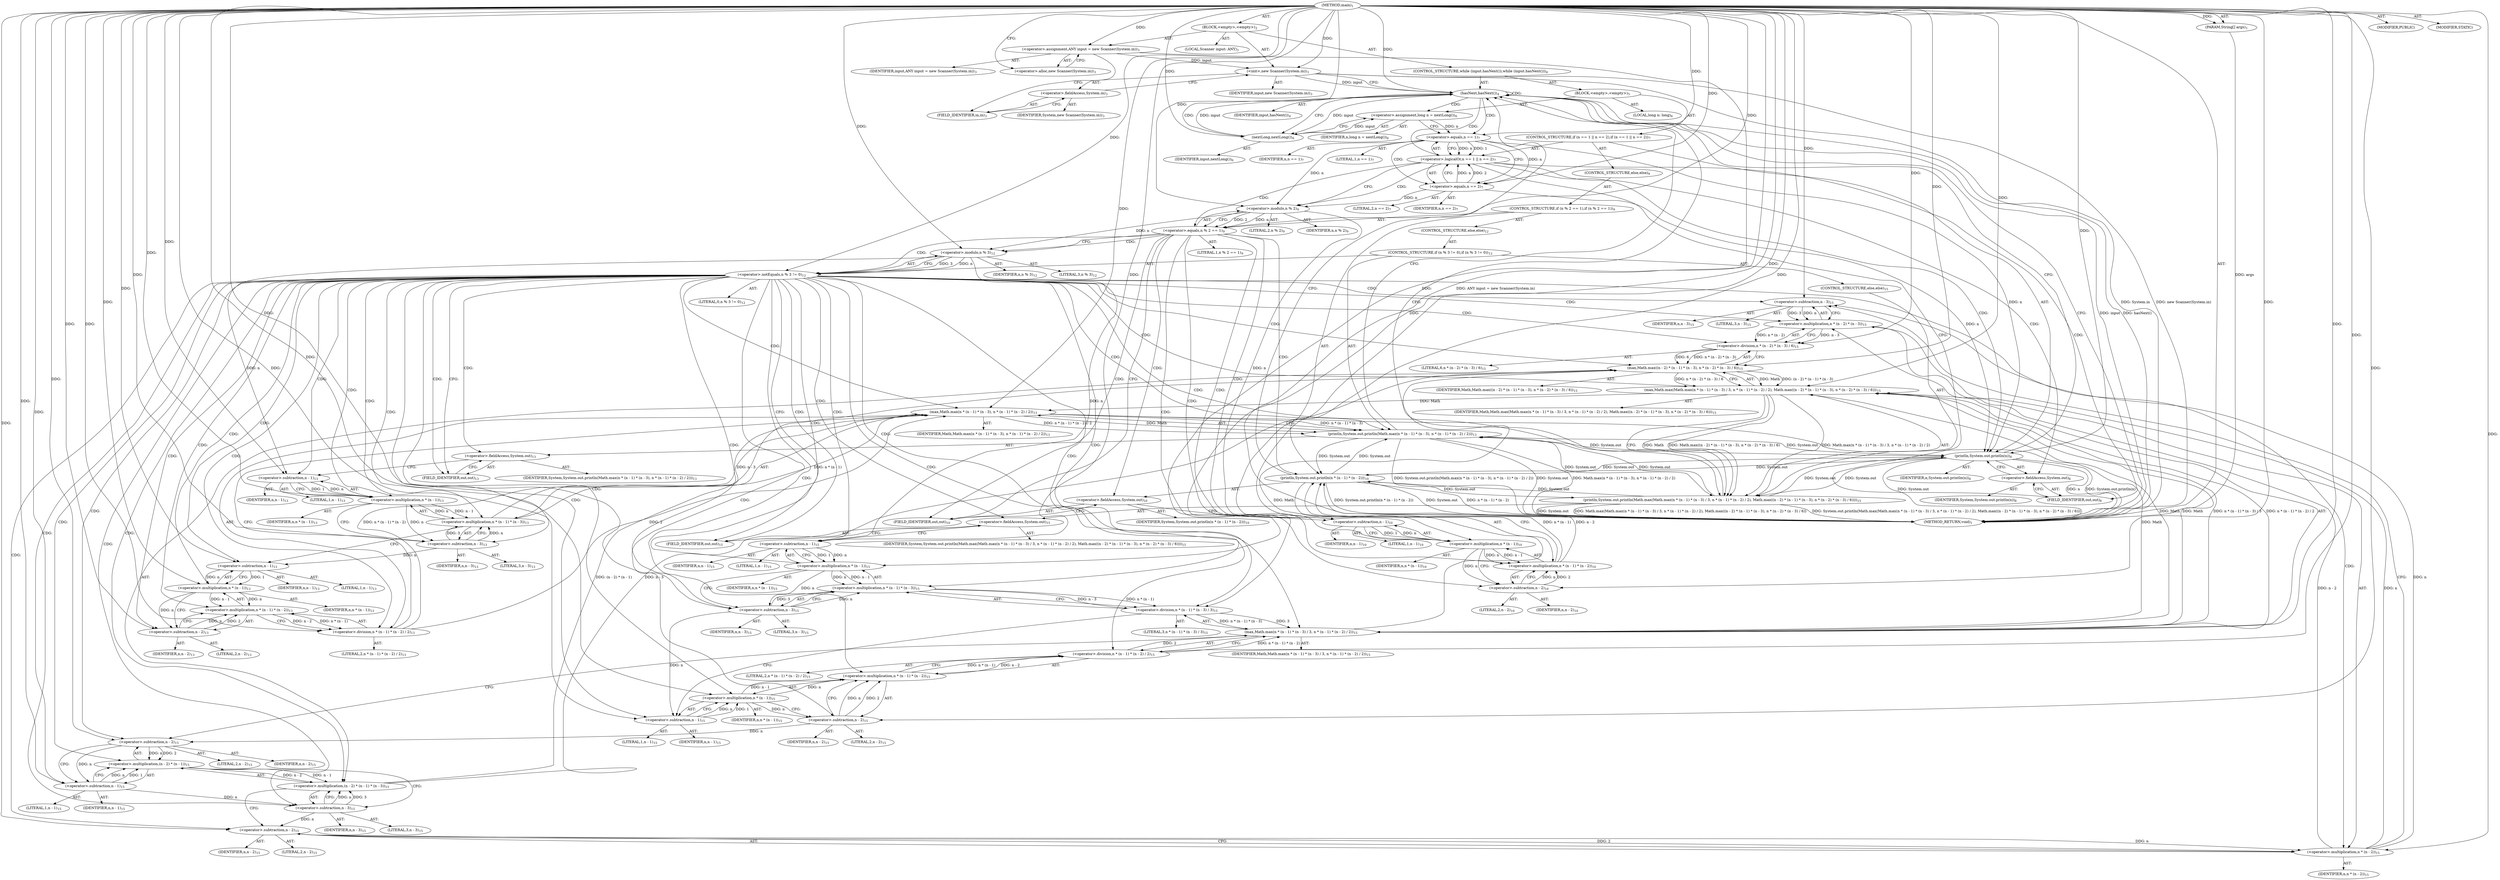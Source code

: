 digraph "main" {  
"19" [label = <(METHOD,main)<SUB>1</SUB>> ]
"20" [label = <(PARAM,String[] args)<SUB>1</SUB>> ]
"21" [label = <(BLOCK,&lt;empty&gt;,&lt;empty&gt;)<SUB>2</SUB>> ]
"4" [label = <(LOCAL,Scanner input: ANY)<SUB>3</SUB>> ]
"22" [label = <(&lt;operator&gt;.assignment,ANY input = new Scanner(System.in))<SUB>3</SUB>> ]
"23" [label = <(IDENTIFIER,input,ANY input = new Scanner(System.in))<SUB>3</SUB>> ]
"24" [label = <(&lt;operator&gt;.alloc,new Scanner(System.in))<SUB>3</SUB>> ]
"25" [label = <(&lt;init&gt;,new Scanner(System.in))<SUB>3</SUB>> ]
"3" [label = <(IDENTIFIER,input,new Scanner(System.in))<SUB>3</SUB>> ]
"26" [label = <(&lt;operator&gt;.fieldAccess,System.in)<SUB>3</SUB>> ]
"27" [label = <(IDENTIFIER,System,new Scanner(System.in))<SUB>3</SUB>> ]
"28" [label = <(FIELD_IDENTIFIER,in,in)<SUB>3</SUB>> ]
"29" [label = <(CONTROL_STRUCTURE,while (input.hasNext()),while (input.hasNext()))<SUB>4</SUB>> ]
"30" [label = <(hasNext,hasNext())<SUB>4</SUB>> ]
"31" [label = <(IDENTIFIER,input,hasNext())<SUB>4</SUB>> ]
"32" [label = <(BLOCK,&lt;empty&gt;,&lt;empty&gt;)<SUB>5</SUB>> ]
"33" [label = <(LOCAL,long n: long)<SUB>6</SUB>> ]
"34" [label = <(&lt;operator&gt;.assignment,long n = nextLong())<SUB>6</SUB>> ]
"35" [label = <(IDENTIFIER,n,long n = nextLong())<SUB>6</SUB>> ]
"36" [label = <(nextLong,nextLong())<SUB>6</SUB>> ]
"37" [label = <(IDENTIFIER,input,nextLong())<SUB>6</SUB>> ]
"38" [label = <(CONTROL_STRUCTURE,if (n == 1 || n == 2),if (n == 1 || n == 2))<SUB>7</SUB>> ]
"39" [label = <(&lt;operator&gt;.logicalOr,n == 1 || n == 2)<SUB>7</SUB>> ]
"40" [label = <(&lt;operator&gt;.equals,n == 1)<SUB>7</SUB>> ]
"41" [label = <(IDENTIFIER,n,n == 1)<SUB>7</SUB>> ]
"42" [label = <(LITERAL,1,n == 1)<SUB>7</SUB>> ]
"43" [label = <(&lt;operator&gt;.equals,n == 2)<SUB>7</SUB>> ]
"44" [label = <(IDENTIFIER,n,n == 2)<SUB>7</SUB>> ]
"45" [label = <(LITERAL,2,n == 2)<SUB>7</SUB>> ]
"46" [label = <(println,System.out.println(n))<SUB>8</SUB>> ]
"47" [label = <(&lt;operator&gt;.fieldAccess,System.out)<SUB>8</SUB>> ]
"48" [label = <(IDENTIFIER,System,System.out.println(n))<SUB>8</SUB>> ]
"49" [label = <(FIELD_IDENTIFIER,out,out)<SUB>8</SUB>> ]
"50" [label = <(IDENTIFIER,n,System.out.println(n))<SUB>8</SUB>> ]
"51" [label = <(CONTROL_STRUCTURE,else,else)<SUB>9</SUB>> ]
"52" [label = <(CONTROL_STRUCTURE,if (n % 2 == 1),if (n % 2 == 1))<SUB>9</SUB>> ]
"53" [label = <(&lt;operator&gt;.equals,n % 2 == 1)<SUB>9</SUB>> ]
"54" [label = <(&lt;operator&gt;.modulo,n % 2)<SUB>9</SUB>> ]
"55" [label = <(IDENTIFIER,n,n % 2)<SUB>9</SUB>> ]
"56" [label = <(LITERAL,2,n % 2)<SUB>9</SUB>> ]
"57" [label = <(LITERAL,1,n % 2 == 1)<SUB>9</SUB>> ]
"58" [label = <(println,System.out.println(n * (n - 1) * (n - 2)))<SUB>10</SUB>> ]
"59" [label = <(&lt;operator&gt;.fieldAccess,System.out)<SUB>10</SUB>> ]
"60" [label = <(IDENTIFIER,System,System.out.println(n * (n - 1) * (n - 2)))<SUB>10</SUB>> ]
"61" [label = <(FIELD_IDENTIFIER,out,out)<SUB>10</SUB>> ]
"62" [label = <(&lt;operator&gt;.multiplication,n * (n - 1) * (n - 2))<SUB>10</SUB>> ]
"63" [label = <(&lt;operator&gt;.multiplication,n * (n - 1))<SUB>10</SUB>> ]
"64" [label = <(IDENTIFIER,n,n * (n - 1))<SUB>10</SUB>> ]
"65" [label = <(&lt;operator&gt;.subtraction,n - 1)<SUB>10</SUB>> ]
"66" [label = <(IDENTIFIER,n,n - 1)<SUB>10</SUB>> ]
"67" [label = <(LITERAL,1,n - 1)<SUB>10</SUB>> ]
"68" [label = <(&lt;operator&gt;.subtraction,n - 2)<SUB>10</SUB>> ]
"69" [label = <(IDENTIFIER,n,n - 2)<SUB>10</SUB>> ]
"70" [label = <(LITERAL,2,n - 2)<SUB>10</SUB>> ]
"71" [label = <(CONTROL_STRUCTURE,else,else)<SUB>12</SUB>> ]
"72" [label = <(CONTROL_STRUCTURE,if (n % 3 != 0),if (n % 3 != 0))<SUB>12</SUB>> ]
"73" [label = <(&lt;operator&gt;.notEquals,n % 3 != 0)<SUB>12</SUB>> ]
"74" [label = <(&lt;operator&gt;.modulo,n % 3)<SUB>12</SUB>> ]
"75" [label = <(IDENTIFIER,n,n % 3)<SUB>12</SUB>> ]
"76" [label = <(LITERAL,3,n % 3)<SUB>12</SUB>> ]
"77" [label = <(LITERAL,0,n % 3 != 0)<SUB>12</SUB>> ]
"78" [label = <(println,System.out.println(Math.max(n * (n - 1) * (n - 3), n * (n - 1) * (n - 2) / 2)))<SUB>13</SUB>> ]
"79" [label = <(&lt;operator&gt;.fieldAccess,System.out)<SUB>13</SUB>> ]
"80" [label = <(IDENTIFIER,System,System.out.println(Math.max(n * (n - 1) * (n - 3), n * (n - 1) * (n - 2) / 2)))<SUB>13</SUB>> ]
"81" [label = <(FIELD_IDENTIFIER,out,out)<SUB>13</SUB>> ]
"82" [label = <(max,Math.max(n * (n - 1) * (n - 3), n * (n - 1) * (n - 2) / 2))<SUB>13</SUB>> ]
"83" [label = <(IDENTIFIER,Math,Math.max(n * (n - 1) * (n - 3), n * (n - 1) * (n - 2) / 2))<SUB>13</SUB>> ]
"84" [label = <(&lt;operator&gt;.multiplication,n * (n - 1) * (n - 3))<SUB>13</SUB>> ]
"85" [label = <(&lt;operator&gt;.multiplication,n * (n - 1))<SUB>13</SUB>> ]
"86" [label = <(IDENTIFIER,n,n * (n - 1))<SUB>13</SUB>> ]
"87" [label = <(&lt;operator&gt;.subtraction,n - 1)<SUB>13</SUB>> ]
"88" [label = <(IDENTIFIER,n,n - 1)<SUB>13</SUB>> ]
"89" [label = <(LITERAL,1,n - 1)<SUB>13</SUB>> ]
"90" [label = <(&lt;operator&gt;.subtraction,n - 3)<SUB>13</SUB>> ]
"91" [label = <(IDENTIFIER,n,n - 3)<SUB>13</SUB>> ]
"92" [label = <(LITERAL,3,n - 3)<SUB>13</SUB>> ]
"93" [label = <(&lt;operator&gt;.division,n * (n - 1) * (n - 2) / 2)<SUB>13</SUB>> ]
"94" [label = <(&lt;operator&gt;.multiplication,n * (n - 1) * (n - 2))<SUB>13</SUB>> ]
"95" [label = <(&lt;operator&gt;.multiplication,n * (n - 1))<SUB>13</SUB>> ]
"96" [label = <(IDENTIFIER,n,n * (n - 1))<SUB>13</SUB>> ]
"97" [label = <(&lt;operator&gt;.subtraction,n - 1)<SUB>13</SUB>> ]
"98" [label = <(IDENTIFIER,n,n - 1)<SUB>13</SUB>> ]
"99" [label = <(LITERAL,1,n - 1)<SUB>13</SUB>> ]
"100" [label = <(&lt;operator&gt;.subtraction,n - 2)<SUB>13</SUB>> ]
"101" [label = <(IDENTIFIER,n,n - 2)<SUB>13</SUB>> ]
"102" [label = <(LITERAL,2,n - 2)<SUB>13</SUB>> ]
"103" [label = <(LITERAL,2,n * (n - 1) * (n - 2) / 2)<SUB>13</SUB>> ]
"104" [label = <(CONTROL_STRUCTURE,else,else)<SUB>15</SUB>> ]
"105" [label = <(println,System.out.println(Math.max(Math.max(n * (n - 1) * (n - 3) / 3, n * (n - 1) * (n - 2) / 2), Math.max((n - 2) * (n - 1) * (n - 3), n * (n - 2) * (n - 3) / 6))))<SUB>15</SUB>> ]
"106" [label = <(&lt;operator&gt;.fieldAccess,System.out)<SUB>15</SUB>> ]
"107" [label = <(IDENTIFIER,System,System.out.println(Math.max(Math.max(n * (n - 1) * (n - 3) / 3, n * (n - 1) * (n - 2) / 2), Math.max((n - 2) * (n - 1) * (n - 3), n * (n - 2) * (n - 3) / 6))))<SUB>15</SUB>> ]
"108" [label = <(FIELD_IDENTIFIER,out,out)<SUB>15</SUB>> ]
"109" [label = <(max,Math.max(Math.max(n * (n - 1) * (n - 3) / 3, n * (n - 1) * (n - 2) / 2), Math.max((n - 2) * (n - 1) * (n - 3), n * (n - 2) * (n - 3) / 6)))<SUB>15</SUB>> ]
"110" [label = <(IDENTIFIER,Math,Math.max(Math.max(n * (n - 1) * (n - 3) / 3, n * (n - 1) * (n - 2) / 2), Math.max((n - 2) * (n - 1) * (n - 3), n * (n - 2) * (n - 3) / 6)))<SUB>15</SUB>> ]
"111" [label = <(max,Math.max(n * (n - 1) * (n - 3) / 3, n * (n - 1) * (n - 2) / 2))<SUB>15</SUB>> ]
"112" [label = <(IDENTIFIER,Math,Math.max(n * (n - 1) * (n - 3) / 3, n * (n - 1) * (n - 2) / 2))<SUB>15</SUB>> ]
"113" [label = <(&lt;operator&gt;.division,n * (n - 1) * (n - 3) / 3)<SUB>15</SUB>> ]
"114" [label = <(&lt;operator&gt;.multiplication,n * (n - 1) * (n - 3))<SUB>15</SUB>> ]
"115" [label = <(&lt;operator&gt;.multiplication,n * (n - 1))<SUB>15</SUB>> ]
"116" [label = <(IDENTIFIER,n,n * (n - 1))<SUB>15</SUB>> ]
"117" [label = <(&lt;operator&gt;.subtraction,n - 1)<SUB>15</SUB>> ]
"118" [label = <(IDENTIFIER,n,n - 1)<SUB>15</SUB>> ]
"119" [label = <(LITERAL,1,n - 1)<SUB>15</SUB>> ]
"120" [label = <(&lt;operator&gt;.subtraction,n - 3)<SUB>15</SUB>> ]
"121" [label = <(IDENTIFIER,n,n - 3)<SUB>15</SUB>> ]
"122" [label = <(LITERAL,3,n - 3)<SUB>15</SUB>> ]
"123" [label = <(LITERAL,3,n * (n - 1) * (n - 3) / 3)<SUB>15</SUB>> ]
"124" [label = <(&lt;operator&gt;.division,n * (n - 1) * (n - 2) / 2)<SUB>15</SUB>> ]
"125" [label = <(&lt;operator&gt;.multiplication,n * (n - 1) * (n - 2))<SUB>15</SUB>> ]
"126" [label = <(&lt;operator&gt;.multiplication,n * (n - 1))<SUB>15</SUB>> ]
"127" [label = <(IDENTIFIER,n,n * (n - 1))<SUB>15</SUB>> ]
"128" [label = <(&lt;operator&gt;.subtraction,n - 1)<SUB>15</SUB>> ]
"129" [label = <(IDENTIFIER,n,n - 1)<SUB>15</SUB>> ]
"130" [label = <(LITERAL,1,n - 1)<SUB>15</SUB>> ]
"131" [label = <(&lt;operator&gt;.subtraction,n - 2)<SUB>15</SUB>> ]
"132" [label = <(IDENTIFIER,n,n - 2)<SUB>15</SUB>> ]
"133" [label = <(LITERAL,2,n - 2)<SUB>15</SUB>> ]
"134" [label = <(LITERAL,2,n * (n - 1) * (n - 2) / 2)<SUB>15</SUB>> ]
"135" [label = <(max,Math.max((n - 2) * (n - 1) * (n - 3), n * (n - 2) * (n - 3) / 6))<SUB>15</SUB>> ]
"136" [label = <(IDENTIFIER,Math,Math.max((n - 2) * (n - 1) * (n - 3), n * (n - 2) * (n - 3) / 6))<SUB>15</SUB>> ]
"137" [label = <(&lt;operator&gt;.multiplication,(n - 2) * (n - 1) * (n - 3))<SUB>15</SUB>> ]
"138" [label = <(&lt;operator&gt;.multiplication,(n - 2) * (n - 1))<SUB>15</SUB>> ]
"139" [label = <(&lt;operator&gt;.subtraction,n - 2)<SUB>15</SUB>> ]
"140" [label = <(IDENTIFIER,n,n - 2)<SUB>15</SUB>> ]
"141" [label = <(LITERAL,2,n - 2)<SUB>15</SUB>> ]
"142" [label = <(&lt;operator&gt;.subtraction,n - 1)<SUB>15</SUB>> ]
"143" [label = <(IDENTIFIER,n,n - 1)<SUB>15</SUB>> ]
"144" [label = <(LITERAL,1,n - 1)<SUB>15</SUB>> ]
"145" [label = <(&lt;operator&gt;.subtraction,n - 3)<SUB>15</SUB>> ]
"146" [label = <(IDENTIFIER,n,n - 3)<SUB>15</SUB>> ]
"147" [label = <(LITERAL,3,n - 3)<SUB>15</SUB>> ]
"148" [label = <(&lt;operator&gt;.division,n * (n - 2) * (n - 3) / 6)<SUB>15</SUB>> ]
"149" [label = <(&lt;operator&gt;.multiplication,n * (n - 2) * (n - 3))<SUB>15</SUB>> ]
"150" [label = <(&lt;operator&gt;.multiplication,n * (n - 2))<SUB>15</SUB>> ]
"151" [label = <(IDENTIFIER,n,n * (n - 2))<SUB>15</SUB>> ]
"152" [label = <(&lt;operator&gt;.subtraction,n - 2)<SUB>15</SUB>> ]
"153" [label = <(IDENTIFIER,n,n - 2)<SUB>15</SUB>> ]
"154" [label = <(LITERAL,2,n - 2)<SUB>15</SUB>> ]
"155" [label = <(&lt;operator&gt;.subtraction,n - 3)<SUB>15</SUB>> ]
"156" [label = <(IDENTIFIER,n,n - 3)<SUB>15</SUB>> ]
"157" [label = <(LITERAL,3,n - 3)<SUB>15</SUB>> ]
"158" [label = <(LITERAL,6,n * (n - 2) * (n - 3) / 6)<SUB>15</SUB>> ]
"159" [label = <(MODIFIER,PUBLIC)> ]
"160" [label = <(MODIFIER,STATIC)> ]
"161" [label = <(METHOD_RETURN,void)<SUB>1</SUB>> ]
  "19" -> "20"  [ label = "AST: "] 
  "19" -> "21"  [ label = "AST: "] 
  "19" -> "159"  [ label = "AST: "] 
  "19" -> "160"  [ label = "AST: "] 
  "19" -> "161"  [ label = "AST: "] 
  "21" -> "4"  [ label = "AST: "] 
  "21" -> "22"  [ label = "AST: "] 
  "21" -> "25"  [ label = "AST: "] 
  "21" -> "29"  [ label = "AST: "] 
  "22" -> "23"  [ label = "AST: "] 
  "22" -> "24"  [ label = "AST: "] 
  "25" -> "3"  [ label = "AST: "] 
  "25" -> "26"  [ label = "AST: "] 
  "26" -> "27"  [ label = "AST: "] 
  "26" -> "28"  [ label = "AST: "] 
  "29" -> "30"  [ label = "AST: "] 
  "29" -> "32"  [ label = "AST: "] 
  "30" -> "31"  [ label = "AST: "] 
  "32" -> "33"  [ label = "AST: "] 
  "32" -> "34"  [ label = "AST: "] 
  "32" -> "38"  [ label = "AST: "] 
  "34" -> "35"  [ label = "AST: "] 
  "34" -> "36"  [ label = "AST: "] 
  "36" -> "37"  [ label = "AST: "] 
  "38" -> "39"  [ label = "AST: "] 
  "38" -> "46"  [ label = "AST: "] 
  "38" -> "51"  [ label = "AST: "] 
  "39" -> "40"  [ label = "AST: "] 
  "39" -> "43"  [ label = "AST: "] 
  "40" -> "41"  [ label = "AST: "] 
  "40" -> "42"  [ label = "AST: "] 
  "43" -> "44"  [ label = "AST: "] 
  "43" -> "45"  [ label = "AST: "] 
  "46" -> "47"  [ label = "AST: "] 
  "46" -> "50"  [ label = "AST: "] 
  "47" -> "48"  [ label = "AST: "] 
  "47" -> "49"  [ label = "AST: "] 
  "51" -> "52"  [ label = "AST: "] 
  "52" -> "53"  [ label = "AST: "] 
  "52" -> "58"  [ label = "AST: "] 
  "52" -> "71"  [ label = "AST: "] 
  "53" -> "54"  [ label = "AST: "] 
  "53" -> "57"  [ label = "AST: "] 
  "54" -> "55"  [ label = "AST: "] 
  "54" -> "56"  [ label = "AST: "] 
  "58" -> "59"  [ label = "AST: "] 
  "58" -> "62"  [ label = "AST: "] 
  "59" -> "60"  [ label = "AST: "] 
  "59" -> "61"  [ label = "AST: "] 
  "62" -> "63"  [ label = "AST: "] 
  "62" -> "68"  [ label = "AST: "] 
  "63" -> "64"  [ label = "AST: "] 
  "63" -> "65"  [ label = "AST: "] 
  "65" -> "66"  [ label = "AST: "] 
  "65" -> "67"  [ label = "AST: "] 
  "68" -> "69"  [ label = "AST: "] 
  "68" -> "70"  [ label = "AST: "] 
  "71" -> "72"  [ label = "AST: "] 
  "72" -> "73"  [ label = "AST: "] 
  "72" -> "78"  [ label = "AST: "] 
  "72" -> "104"  [ label = "AST: "] 
  "73" -> "74"  [ label = "AST: "] 
  "73" -> "77"  [ label = "AST: "] 
  "74" -> "75"  [ label = "AST: "] 
  "74" -> "76"  [ label = "AST: "] 
  "78" -> "79"  [ label = "AST: "] 
  "78" -> "82"  [ label = "AST: "] 
  "79" -> "80"  [ label = "AST: "] 
  "79" -> "81"  [ label = "AST: "] 
  "82" -> "83"  [ label = "AST: "] 
  "82" -> "84"  [ label = "AST: "] 
  "82" -> "93"  [ label = "AST: "] 
  "84" -> "85"  [ label = "AST: "] 
  "84" -> "90"  [ label = "AST: "] 
  "85" -> "86"  [ label = "AST: "] 
  "85" -> "87"  [ label = "AST: "] 
  "87" -> "88"  [ label = "AST: "] 
  "87" -> "89"  [ label = "AST: "] 
  "90" -> "91"  [ label = "AST: "] 
  "90" -> "92"  [ label = "AST: "] 
  "93" -> "94"  [ label = "AST: "] 
  "93" -> "103"  [ label = "AST: "] 
  "94" -> "95"  [ label = "AST: "] 
  "94" -> "100"  [ label = "AST: "] 
  "95" -> "96"  [ label = "AST: "] 
  "95" -> "97"  [ label = "AST: "] 
  "97" -> "98"  [ label = "AST: "] 
  "97" -> "99"  [ label = "AST: "] 
  "100" -> "101"  [ label = "AST: "] 
  "100" -> "102"  [ label = "AST: "] 
  "104" -> "105"  [ label = "AST: "] 
  "105" -> "106"  [ label = "AST: "] 
  "105" -> "109"  [ label = "AST: "] 
  "106" -> "107"  [ label = "AST: "] 
  "106" -> "108"  [ label = "AST: "] 
  "109" -> "110"  [ label = "AST: "] 
  "109" -> "111"  [ label = "AST: "] 
  "109" -> "135"  [ label = "AST: "] 
  "111" -> "112"  [ label = "AST: "] 
  "111" -> "113"  [ label = "AST: "] 
  "111" -> "124"  [ label = "AST: "] 
  "113" -> "114"  [ label = "AST: "] 
  "113" -> "123"  [ label = "AST: "] 
  "114" -> "115"  [ label = "AST: "] 
  "114" -> "120"  [ label = "AST: "] 
  "115" -> "116"  [ label = "AST: "] 
  "115" -> "117"  [ label = "AST: "] 
  "117" -> "118"  [ label = "AST: "] 
  "117" -> "119"  [ label = "AST: "] 
  "120" -> "121"  [ label = "AST: "] 
  "120" -> "122"  [ label = "AST: "] 
  "124" -> "125"  [ label = "AST: "] 
  "124" -> "134"  [ label = "AST: "] 
  "125" -> "126"  [ label = "AST: "] 
  "125" -> "131"  [ label = "AST: "] 
  "126" -> "127"  [ label = "AST: "] 
  "126" -> "128"  [ label = "AST: "] 
  "128" -> "129"  [ label = "AST: "] 
  "128" -> "130"  [ label = "AST: "] 
  "131" -> "132"  [ label = "AST: "] 
  "131" -> "133"  [ label = "AST: "] 
  "135" -> "136"  [ label = "AST: "] 
  "135" -> "137"  [ label = "AST: "] 
  "135" -> "148"  [ label = "AST: "] 
  "137" -> "138"  [ label = "AST: "] 
  "137" -> "145"  [ label = "AST: "] 
  "138" -> "139"  [ label = "AST: "] 
  "138" -> "142"  [ label = "AST: "] 
  "139" -> "140"  [ label = "AST: "] 
  "139" -> "141"  [ label = "AST: "] 
  "142" -> "143"  [ label = "AST: "] 
  "142" -> "144"  [ label = "AST: "] 
  "145" -> "146"  [ label = "AST: "] 
  "145" -> "147"  [ label = "AST: "] 
  "148" -> "149"  [ label = "AST: "] 
  "148" -> "158"  [ label = "AST: "] 
  "149" -> "150"  [ label = "AST: "] 
  "149" -> "155"  [ label = "AST: "] 
  "150" -> "151"  [ label = "AST: "] 
  "150" -> "152"  [ label = "AST: "] 
  "152" -> "153"  [ label = "AST: "] 
  "152" -> "154"  [ label = "AST: "] 
  "155" -> "156"  [ label = "AST: "] 
  "155" -> "157"  [ label = "AST: "] 
  "22" -> "28"  [ label = "CFG: "] 
  "25" -> "30"  [ label = "CFG: "] 
  "24" -> "22"  [ label = "CFG: "] 
  "26" -> "25"  [ label = "CFG: "] 
  "30" -> "161"  [ label = "CFG: "] 
  "30" -> "36"  [ label = "CFG: "] 
  "28" -> "26"  [ label = "CFG: "] 
  "34" -> "40"  [ label = "CFG: "] 
  "36" -> "34"  [ label = "CFG: "] 
  "39" -> "49"  [ label = "CFG: "] 
  "39" -> "54"  [ label = "CFG: "] 
  "46" -> "30"  [ label = "CFG: "] 
  "40" -> "39"  [ label = "CFG: "] 
  "40" -> "43"  [ label = "CFG: "] 
  "43" -> "39"  [ label = "CFG: "] 
  "47" -> "46"  [ label = "CFG: "] 
  "49" -> "47"  [ label = "CFG: "] 
  "53" -> "61"  [ label = "CFG: "] 
  "53" -> "74"  [ label = "CFG: "] 
  "58" -> "30"  [ label = "CFG: "] 
  "54" -> "53"  [ label = "CFG: "] 
  "59" -> "65"  [ label = "CFG: "] 
  "62" -> "58"  [ label = "CFG: "] 
  "61" -> "59"  [ label = "CFG: "] 
  "63" -> "68"  [ label = "CFG: "] 
  "68" -> "62"  [ label = "CFG: "] 
  "73" -> "81"  [ label = "CFG: "] 
  "73" -> "108"  [ label = "CFG: "] 
  "78" -> "30"  [ label = "CFG: "] 
  "65" -> "63"  [ label = "CFG: "] 
  "74" -> "73"  [ label = "CFG: "] 
  "79" -> "87"  [ label = "CFG: "] 
  "82" -> "78"  [ label = "CFG: "] 
  "105" -> "30"  [ label = "CFG: "] 
  "81" -> "79"  [ label = "CFG: "] 
  "84" -> "97"  [ label = "CFG: "] 
  "93" -> "82"  [ label = "CFG: "] 
  "106" -> "117"  [ label = "CFG: "] 
  "109" -> "105"  [ label = "CFG: "] 
  "85" -> "90"  [ label = "CFG: "] 
  "90" -> "84"  [ label = "CFG: "] 
  "94" -> "93"  [ label = "CFG: "] 
  "108" -> "106"  [ label = "CFG: "] 
  "111" -> "139"  [ label = "CFG: "] 
  "135" -> "109"  [ label = "CFG: "] 
  "87" -> "85"  [ label = "CFG: "] 
  "95" -> "100"  [ label = "CFG: "] 
  "100" -> "94"  [ label = "CFG: "] 
  "113" -> "128"  [ label = "CFG: "] 
  "124" -> "111"  [ label = "CFG: "] 
  "137" -> "152"  [ label = "CFG: "] 
  "148" -> "135"  [ label = "CFG: "] 
  "97" -> "95"  [ label = "CFG: "] 
  "114" -> "113"  [ label = "CFG: "] 
  "125" -> "124"  [ label = "CFG: "] 
  "138" -> "145"  [ label = "CFG: "] 
  "145" -> "137"  [ label = "CFG: "] 
  "149" -> "148"  [ label = "CFG: "] 
  "115" -> "120"  [ label = "CFG: "] 
  "120" -> "114"  [ label = "CFG: "] 
  "126" -> "131"  [ label = "CFG: "] 
  "131" -> "125"  [ label = "CFG: "] 
  "139" -> "142"  [ label = "CFG: "] 
  "142" -> "138"  [ label = "CFG: "] 
  "150" -> "155"  [ label = "CFG: "] 
  "155" -> "149"  [ label = "CFG: "] 
  "117" -> "115"  [ label = "CFG: "] 
  "128" -> "126"  [ label = "CFG: "] 
  "152" -> "150"  [ label = "CFG: "] 
  "19" -> "24"  [ label = "CFG: "] 
  "20" -> "161"  [ label = "DDG: args"] 
  "22" -> "161"  [ label = "DDG: ANY input = new Scanner(System.in)"] 
  "25" -> "161"  [ label = "DDG: System.in"] 
  "25" -> "161"  [ label = "DDG: new Scanner(System.in)"] 
  "30" -> "161"  [ label = "DDG: input"] 
  "30" -> "161"  [ label = "DDG: hasNext()"] 
  "105" -> "161"  [ label = "DDG: System.out"] 
  "105" -> "161"  [ label = "DDG: Math.max(Math.max(n * (n - 1) * (n - 3) / 3, n * (n - 1) * (n - 2) / 2), Math.max((n - 2) * (n - 1) * (n - 3), n * (n - 2) * (n - 3) / 6))"] 
  "105" -> "161"  [ label = "DDG: System.out.println(Math.max(Math.max(n * (n - 1) * (n - 3) / 3, n * (n - 1) * (n - 2) / 2), Math.max((n - 2) * (n - 1) * (n - 3), n * (n - 2) * (n - 3) / 6)))"] 
  "78" -> "161"  [ label = "DDG: System.out"] 
  "78" -> "161"  [ label = "DDG: Math.max(n * (n - 1) * (n - 3), n * (n - 1) * (n - 2) / 2)"] 
  "78" -> "161"  [ label = "DDG: System.out.println(Math.max(n * (n - 1) * (n - 3), n * (n - 1) * (n - 2) / 2))"] 
  "58" -> "161"  [ label = "DDG: System.out"] 
  "58" -> "161"  [ label = "DDG: n * (n - 1) * (n - 2)"] 
  "58" -> "161"  [ label = "DDG: System.out.println(n * (n - 1) * (n - 2))"] 
  "46" -> "161"  [ label = "DDG: System.out"] 
  "46" -> "161"  [ label = "DDG: n"] 
  "46" -> "161"  [ label = "DDG: System.out.println(n)"] 
  "19" -> "20"  [ label = "DDG: "] 
  "19" -> "22"  [ label = "DDG: "] 
  "22" -> "25"  [ label = "DDG: input"] 
  "19" -> "25"  [ label = "DDG: "] 
  "25" -> "30"  [ label = "DDG: input"] 
  "36" -> "30"  [ label = "DDG: input"] 
  "19" -> "30"  [ label = "DDG: "] 
  "36" -> "34"  [ label = "DDG: input"] 
  "30" -> "36"  [ label = "DDG: input"] 
  "19" -> "36"  [ label = "DDG: "] 
  "40" -> "39"  [ label = "DDG: n"] 
  "40" -> "39"  [ label = "DDG: 1"] 
  "43" -> "39"  [ label = "DDG: n"] 
  "43" -> "39"  [ label = "DDG: 2"] 
  "105" -> "46"  [ label = "DDG: System.out"] 
  "78" -> "46"  [ label = "DDG: System.out"] 
  "58" -> "46"  [ label = "DDG: System.out"] 
  "40" -> "46"  [ label = "DDG: n"] 
  "43" -> "46"  [ label = "DDG: n"] 
  "19" -> "46"  [ label = "DDG: "] 
  "34" -> "40"  [ label = "DDG: n"] 
  "19" -> "40"  [ label = "DDG: "] 
  "40" -> "43"  [ label = "DDG: n"] 
  "19" -> "43"  [ label = "DDG: "] 
  "54" -> "53"  [ label = "DDG: n"] 
  "54" -> "53"  [ label = "DDG: 2"] 
  "19" -> "53"  [ label = "DDG: "] 
  "105" -> "58"  [ label = "DDG: System.out"] 
  "78" -> "58"  [ label = "DDG: System.out"] 
  "46" -> "58"  [ label = "DDG: System.out"] 
  "62" -> "58"  [ label = "DDG: n * (n - 1)"] 
  "62" -> "58"  [ label = "DDG: n - 2"] 
  "40" -> "54"  [ label = "DDG: n"] 
  "43" -> "54"  [ label = "DDG: n"] 
  "19" -> "54"  [ label = "DDG: "] 
  "63" -> "62"  [ label = "DDG: n"] 
  "63" -> "62"  [ label = "DDG: n - 1"] 
  "68" -> "62"  [ label = "DDG: n"] 
  "68" -> "62"  [ label = "DDG: 2"] 
  "65" -> "63"  [ label = "DDG: n"] 
  "19" -> "63"  [ label = "DDG: "] 
  "65" -> "63"  [ label = "DDG: 1"] 
  "63" -> "68"  [ label = "DDG: n"] 
  "19" -> "68"  [ label = "DDG: "] 
  "74" -> "73"  [ label = "DDG: n"] 
  "74" -> "73"  [ label = "DDG: 3"] 
  "19" -> "73"  [ label = "DDG: "] 
  "105" -> "78"  [ label = "DDG: System.out"] 
  "58" -> "78"  [ label = "DDG: System.out"] 
  "46" -> "78"  [ label = "DDG: System.out"] 
  "82" -> "78"  [ label = "DDG: Math"] 
  "82" -> "78"  [ label = "DDG: n * (n - 1) * (n - 3)"] 
  "82" -> "78"  [ label = "DDG: n * (n - 1) * (n - 2) / 2"] 
  "54" -> "65"  [ label = "DDG: n"] 
  "19" -> "65"  [ label = "DDG: "] 
  "54" -> "74"  [ label = "DDG: n"] 
  "19" -> "74"  [ label = "DDG: "] 
  "109" -> "82"  [ label = "DDG: Math"] 
  "19" -> "82"  [ label = "DDG: "] 
  "84" -> "82"  [ label = "DDG: n * (n - 1)"] 
  "84" -> "82"  [ label = "DDG: n - 3"] 
  "93" -> "82"  [ label = "DDG: n * (n - 1) * (n - 2)"] 
  "93" -> "82"  [ label = "DDG: 2"] 
  "78" -> "105"  [ label = "DDG: System.out"] 
  "58" -> "105"  [ label = "DDG: System.out"] 
  "46" -> "105"  [ label = "DDG: System.out"] 
  "109" -> "105"  [ label = "DDG: Math"] 
  "109" -> "105"  [ label = "DDG: Math.max(n * (n - 1) * (n - 3) / 3, n * (n - 1) * (n - 2) / 2)"] 
  "109" -> "105"  [ label = "DDG: Math.max((n - 2) * (n - 1) * (n - 3), n * (n - 2) * (n - 3) / 6)"] 
  "85" -> "84"  [ label = "DDG: n"] 
  "85" -> "84"  [ label = "DDG: n - 1"] 
  "90" -> "84"  [ label = "DDG: n"] 
  "90" -> "84"  [ label = "DDG: 3"] 
  "94" -> "93"  [ label = "DDG: n * (n - 1)"] 
  "94" -> "93"  [ label = "DDG: n - 2"] 
  "19" -> "93"  [ label = "DDG: "] 
  "135" -> "109"  [ label = "DDG: Math"] 
  "19" -> "109"  [ label = "DDG: "] 
  "111" -> "109"  [ label = "DDG: Math"] 
  "111" -> "109"  [ label = "DDG: n * (n - 1) * (n - 3) / 3"] 
  "111" -> "109"  [ label = "DDG: n * (n - 1) * (n - 2) / 2"] 
  "135" -> "109"  [ label = "DDG: (n - 2) * (n - 1) * (n - 3)"] 
  "135" -> "109"  [ label = "DDG: n * (n - 2) * (n - 3) / 6"] 
  "87" -> "85"  [ label = "DDG: n"] 
  "19" -> "85"  [ label = "DDG: "] 
  "87" -> "85"  [ label = "DDG: 1"] 
  "85" -> "90"  [ label = "DDG: n"] 
  "19" -> "90"  [ label = "DDG: "] 
  "95" -> "94"  [ label = "DDG: n"] 
  "95" -> "94"  [ label = "DDG: n - 1"] 
  "100" -> "94"  [ label = "DDG: n"] 
  "100" -> "94"  [ label = "DDG: 2"] 
  "109" -> "111"  [ label = "DDG: Math"] 
  "82" -> "111"  [ label = "DDG: Math"] 
  "19" -> "111"  [ label = "DDG: "] 
  "113" -> "111"  [ label = "DDG: n * (n - 1) * (n - 3)"] 
  "113" -> "111"  [ label = "DDG: 3"] 
  "124" -> "111"  [ label = "DDG: n * (n - 1) * (n - 2)"] 
  "124" -> "111"  [ label = "DDG: 2"] 
  "111" -> "135"  [ label = "DDG: Math"] 
  "19" -> "135"  [ label = "DDG: "] 
  "137" -> "135"  [ label = "DDG: (n - 2) * (n - 1)"] 
  "137" -> "135"  [ label = "DDG: n - 3"] 
  "148" -> "135"  [ label = "DDG: n * (n - 2) * (n - 3)"] 
  "148" -> "135"  [ label = "DDG: 6"] 
  "74" -> "87"  [ label = "DDG: n"] 
  "19" -> "87"  [ label = "DDG: "] 
  "97" -> "95"  [ label = "DDG: n"] 
  "19" -> "95"  [ label = "DDG: "] 
  "97" -> "95"  [ label = "DDG: 1"] 
  "95" -> "100"  [ label = "DDG: n"] 
  "19" -> "100"  [ label = "DDG: "] 
  "114" -> "113"  [ label = "DDG: n * (n - 1)"] 
  "114" -> "113"  [ label = "DDG: n - 3"] 
  "19" -> "113"  [ label = "DDG: "] 
  "125" -> "124"  [ label = "DDG: n * (n - 1)"] 
  "125" -> "124"  [ label = "DDG: n - 2"] 
  "19" -> "124"  [ label = "DDG: "] 
  "138" -> "137"  [ label = "DDG: n - 2"] 
  "138" -> "137"  [ label = "DDG: n - 1"] 
  "145" -> "137"  [ label = "DDG: n"] 
  "145" -> "137"  [ label = "DDG: 3"] 
  "149" -> "148"  [ label = "DDG: n * (n - 2)"] 
  "149" -> "148"  [ label = "DDG: n - 3"] 
  "19" -> "148"  [ label = "DDG: "] 
  "90" -> "97"  [ label = "DDG: n"] 
  "19" -> "97"  [ label = "DDG: "] 
  "115" -> "114"  [ label = "DDG: n"] 
  "115" -> "114"  [ label = "DDG: n - 1"] 
  "120" -> "114"  [ label = "DDG: n"] 
  "120" -> "114"  [ label = "DDG: 3"] 
  "126" -> "125"  [ label = "DDG: n"] 
  "126" -> "125"  [ label = "DDG: n - 1"] 
  "131" -> "125"  [ label = "DDG: n"] 
  "131" -> "125"  [ label = "DDG: 2"] 
  "139" -> "138"  [ label = "DDG: n"] 
  "139" -> "138"  [ label = "DDG: 2"] 
  "142" -> "138"  [ label = "DDG: n"] 
  "142" -> "138"  [ label = "DDG: 1"] 
  "142" -> "145"  [ label = "DDG: n"] 
  "19" -> "145"  [ label = "DDG: "] 
  "150" -> "149"  [ label = "DDG: n"] 
  "150" -> "149"  [ label = "DDG: n - 2"] 
  "155" -> "149"  [ label = "DDG: n"] 
  "155" -> "149"  [ label = "DDG: 3"] 
  "117" -> "115"  [ label = "DDG: n"] 
  "19" -> "115"  [ label = "DDG: "] 
  "117" -> "115"  [ label = "DDG: 1"] 
  "115" -> "120"  [ label = "DDG: n"] 
  "19" -> "120"  [ label = "DDG: "] 
  "128" -> "126"  [ label = "DDG: n"] 
  "19" -> "126"  [ label = "DDG: "] 
  "128" -> "126"  [ label = "DDG: 1"] 
  "126" -> "131"  [ label = "DDG: n"] 
  "19" -> "131"  [ label = "DDG: "] 
  "131" -> "139"  [ label = "DDG: n"] 
  "19" -> "139"  [ label = "DDG: "] 
  "139" -> "142"  [ label = "DDG: n"] 
  "19" -> "142"  [ label = "DDG: "] 
  "152" -> "150"  [ label = "DDG: n"] 
  "19" -> "150"  [ label = "DDG: "] 
  "152" -> "150"  [ label = "DDG: 2"] 
  "150" -> "155"  [ label = "DDG: n"] 
  "19" -> "155"  [ label = "DDG: "] 
  "74" -> "117"  [ label = "DDG: n"] 
  "19" -> "117"  [ label = "DDG: "] 
  "120" -> "128"  [ label = "DDG: n"] 
  "19" -> "128"  [ label = "DDG: "] 
  "145" -> "152"  [ label = "DDG: n"] 
  "19" -> "152"  [ label = "DDG: "] 
  "30" -> "30"  [ label = "CDG: "] 
  "30" -> "34"  [ label = "CDG: "] 
  "30" -> "40"  [ label = "CDG: "] 
  "30" -> "36"  [ label = "CDG: "] 
  "30" -> "39"  [ label = "CDG: "] 
  "39" -> "54"  [ label = "CDG: "] 
  "39" -> "47"  [ label = "CDG: "] 
  "39" -> "49"  [ label = "CDG: "] 
  "39" -> "46"  [ label = "CDG: "] 
  "39" -> "53"  [ label = "CDG: "] 
  "40" -> "43"  [ label = "CDG: "] 
  "53" -> "68"  [ label = "CDG: "] 
  "53" -> "73"  [ label = "CDG: "] 
  "53" -> "74"  [ label = "CDG: "] 
  "53" -> "59"  [ label = "CDG: "] 
  "53" -> "58"  [ label = "CDG: "] 
  "53" -> "61"  [ label = "CDG: "] 
  "53" -> "65"  [ label = "CDG: "] 
  "53" -> "63"  [ label = "CDG: "] 
  "53" -> "62"  [ label = "CDG: "] 
  "73" -> "94"  [ label = "CDG: "] 
  "73" -> "115"  [ label = "CDG: "] 
  "73" -> "120"  [ label = "CDG: "] 
  "73" -> "113"  [ label = "CDG: "] 
  "73" -> "145"  [ label = "CDG: "] 
  "73" -> "128"  [ label = "CDG: "] 
  "73" -> "81"  [ label = "CDG: "] 
  "73" -> "84"  [ label = "CDG: "] 
  "73" -> "114"  [ label = "CDG: "] 
  "73" -> "131"  [ label = "CDG: "] 
  "73" -> "85"  [ label = "CDG: "] 
  "73" -> "149"  [ label = "CDG: "] 
  "73" -> "150"  [ label = "CDG: "] 
  "73" -> "95"  [ label = "CDG: "] 
  "73" -> "87"  [ label = "CDG: "] 
  "73" -> "97"  [ label = "CDG: "] 
  "73" -> "138"  [ label = "CDG: "] 
  "73" -> "93"  [ label = "CDG: "] 
  "73" -> "148"  [ label = "CDG: "] 
  "73" -> "90"  [ label = "CDG: "] 
  "73" -> "137"  [ label = "CDG: "] 
  "73" -> "79"  [ label = "CDG: "] 
  "73" -> "152"  [ label = "CDG: "] 
  "73" -> "100"  [ label = "CDG: "] 
  "73" -> "155"  [ label = "CDG: "] 
  "73" -> "139"  [ label = "CDG: "] 
  "73" -> "108"  [ label = "CDG: "] 
  "73" -> "111"  [ label = "CDG: "] 
  "73" -> "142"  [ label = "CDG: "] 
  "73" -> "106"  [ label = "CDG: "] 
  "73" -> "82"  [ label = "CDG: "] 
  "73" -> "126"  [ label = "CDG: "] 
  "73" -> "105"  [ label = "CDG: "] 
  "73" -> "135"  [ label = "CDG: "] 
  "73" -> "117"  [ label = "CDG: "] 
  "73" -> "124"  [ label = "CDG: "] 
  "73" -> "125"  [ label = "CDG: "] 
  "73" -> "78"  [ label = "CDG: "] 
  "73" -> "109"  [ label = "CDG: "] 
}
